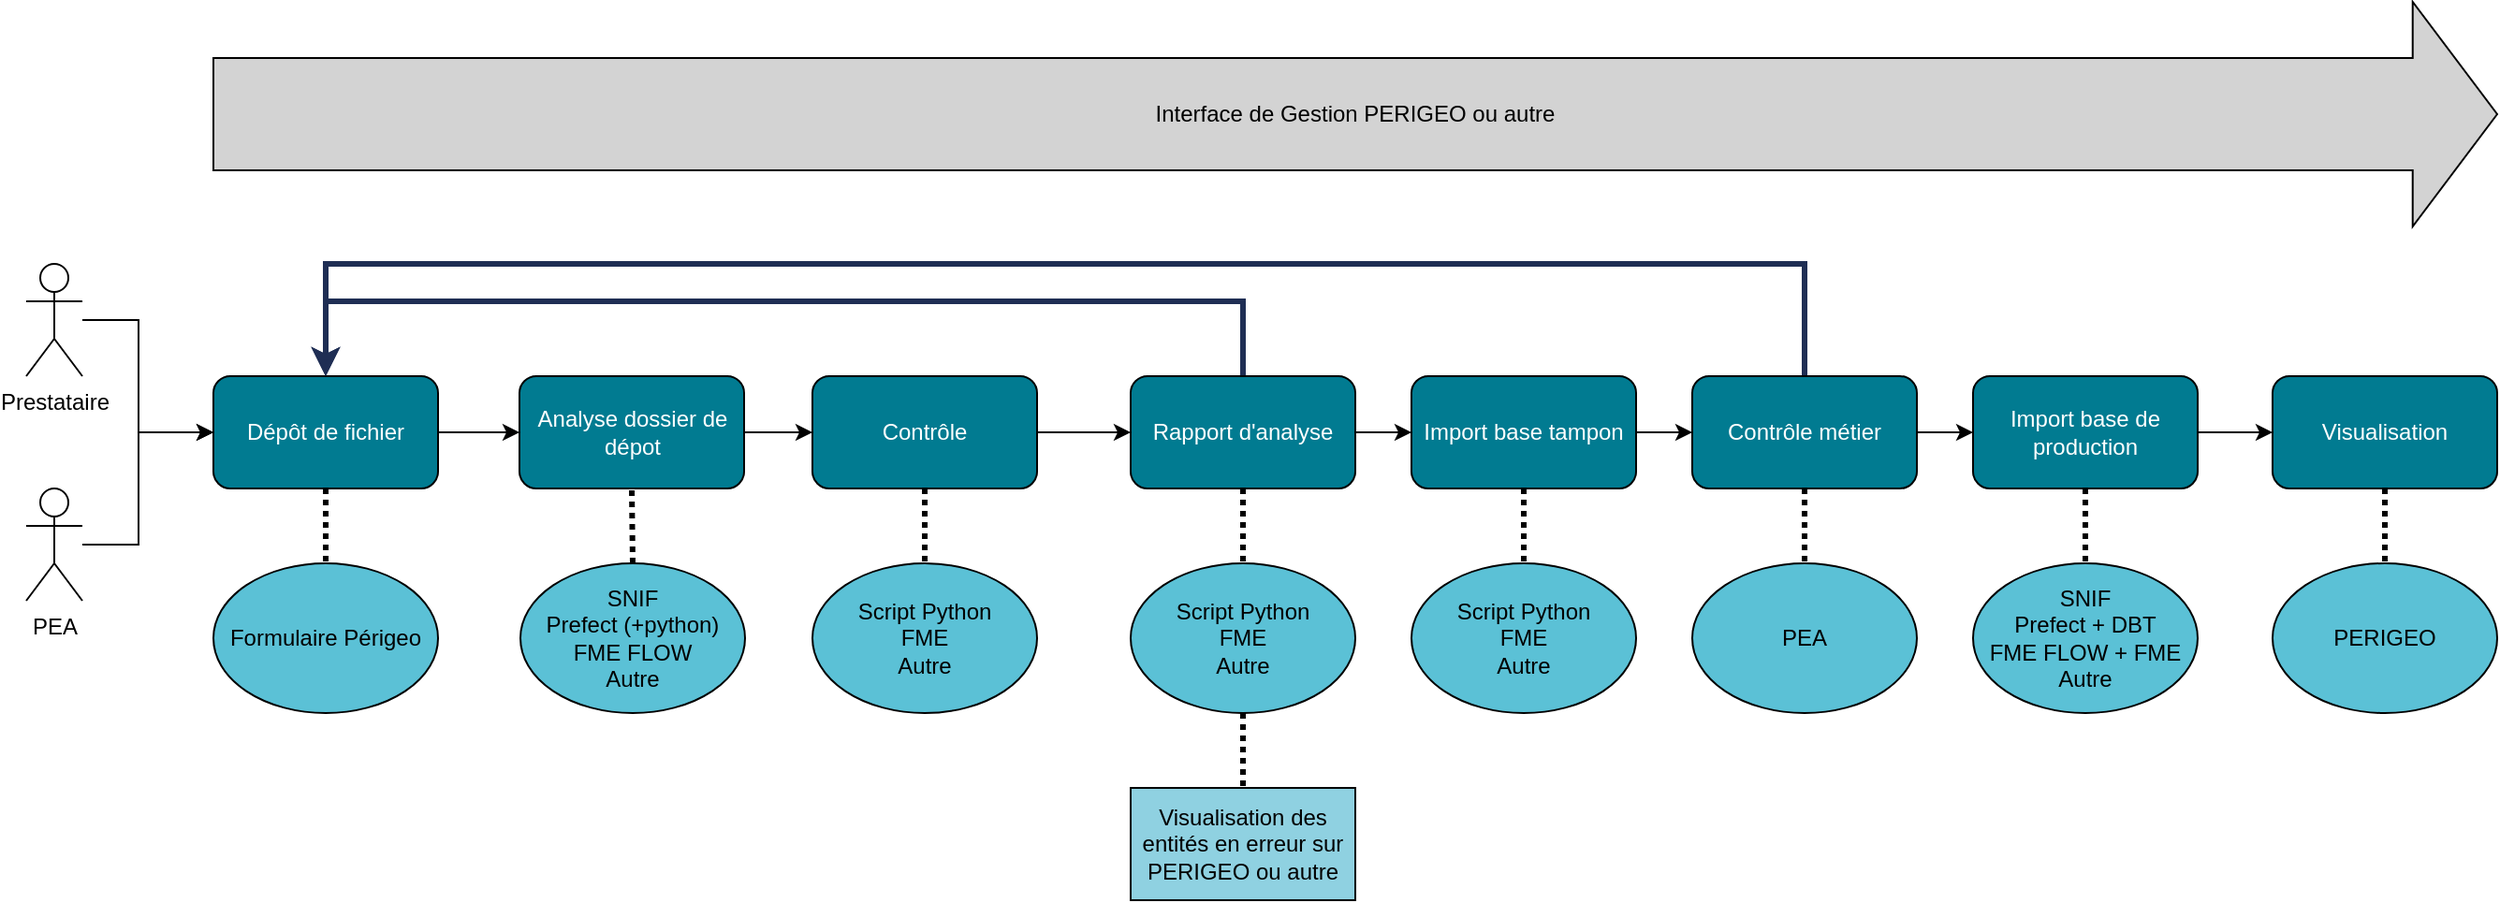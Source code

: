 <mxfile version="26.2.14">
  <diagram name="Page-1" id="4jkMKxIa9DFJnjPbxsZc">
    <mxGraphModel dx="1426" dy="1912" grid="1" gridSize="10" guides="1" tooltips="1" connect="1" arrows="1" fold="1" page="1" pageScale="1" pageWidth="827" pageHeight="1169" math="0" shadow="0">
      <root>
        <mxCell id="0" />
        <mxCell id="1" parent="0" />
        <mxCell id="nb88-6SHs_HvfBZo1xa0-10" style="edgeStyle=orthogonalEdgeStyle;rounded=0;orthogonalLoop=1;jettySize=auto;html=1;exitX=1;exitY=0.5;exitDx=0;exitDy=0;entryX=0;entryY=0.5;entryDx=0;entryDy=0;" parent="1" source="nb88-6SHs_HvfBZo1xa0-3" target="nb88-6SHs_HvfBZo1xa0-4" edge="1">
          <mxGeometry relative="1" as="geometry" />
        </mxCell>
        <mxCell id="nb88-6SHs_HvfBZo1xa0-39" style="edgeStyle=orthogonalEdgeStyle;rounded=0;orthogonalLoop=1;jettySize=auto;html=1;entryX=0.5;entryY=0;entryDx=0;entryDy=0;strokeColor=default;endArrow=none;startFill=0;strokeWidth=3;dashed=1;dashPattern=1 1;" parent="1" source="nb88-6SHs_HvfBZo1xa0-3" target="nb88-6SHs_HvfBZo1xa0-23" edge="1">
          <mxGeometry relative="1" as="geometry" />
        </mxCell>
        <mxCell id="nb88-6SHs_HvfBZo1xa0-3" value="Dépôt de fichier" style="rounded=1;whiteSpace=wrap;html=1;fillColor=#017B91;fontColor=#FFFFFF;" parent="1" vertex="1">
          <mxGeometry x="250" y="160" width="120" height="60" as="geometry" />
        </mxCell>
        <mxCell id="nb88-6SHs_HvfBZo1xa0-11" style="edgeStyle=orthogonalEdgeStyle;rounded=0;orthogonalLoop=1;jettySize=auto;html=1;entryX=0;entryY=0.5;entryDx=0;entryDy=0;" parent="1" source="nb88-6SHs_HvfBZo1xa0-4" target="nb88-6SHs_HvfBZo1xa0-5" edge="1">
          <mxGeometry relative="1" as="geometry" />
        </mxCell>
        <mxCell id="nb88-6SHs_HvfBZo1xa0-4" value="Analyse dossier de dépot" style="rounded=1;whiteSpace=wrap;html=1;fillColor=#017B91;fontColor=#FFFFFF;" parent="1" vertex="1">
          <mxGeometry x="413.5" y="160" width="120" height="60" as="geometry" />
        </mxCell>
        <mxCell id="nb88-6SHs_HvfBZo1xa0-12" style="edgeStyle=orthogonalEdgeStyle;rounded=0;orthogonalLoop=1;jettySize=auto;html=1;entryX=0;entryY=0.5;entryDx=0;entryDy=0;" parent="1" source="nb88-6SHs_HvfBZo1xa0-5" target="nb88-6SHs_HvfBZo1xa0-6" edge="1">
          <mxGeometry relative="1" as="geometry" />
        </mxCell>
        <mxCell id="nb88-6SHs_HvfBZo1xa0-42" style="edgeStyle=orthogonalEdgeStyle;rounded=0;orthogonalLoop=1;jettySize=auto;html=1;entryX=0.5;entryY=0;entryDx=0;entryDy=0;endArrow=none;startFill=0;strokeWidth=3;dashed=1;dashPattern=1 1;" parent="1" source="nb88-6SHs_HvfBZo1xa0-5" target="nb88-6SHs_HvfBZo1xa0-25" edge="1">
          <mxGeometry relative="1" as="geometry" />
        </mxCell>
        <mxCell id="nb88-6SHs_HvfBZo1xa0-5" value="Contrôle" style="rounded=1;whiteSpace=wrap;html=1;fillColor=#017B91;fontColor=#FFFFFF;" parent="1" vertex="1">
          <mxGeometry x="570" y="160" width="120" height="60" as="geometry" />
        </mxCell>
        <mxCell id="nb88-6SHs_HvfBZo1xa0-43" style="edgeStyle=orthogonalEdgeStyle;rounded=0;orthogonalLoop=1;jettySize=auto;html=1;entryX=0.5;entryY=0;entryDx=0;entryDy=0;endArrow=none;startFill=0;strokeWidth=3;dashed=1;dashPattern=1 1;" parent="1" source="nb88-6SHs_HvfBZo1xa0-6" target="nb88-6SHs_HvfBZo1xa0-28" edge="1">
          <mxGeometry relative="1" as="geometry" />
        </mxCell>
        <mxCell id="nb88-6SHs_HvfBZo1xa0-50" style="edgeStyle=orthogonalEdgeStyle;rounded=0;orthogonalLoop=1;jettySize=auto;html=1;exitX=1;exitY=0.5;exitDx=0;exitDy=0;entryX=0;entryY=0.5;entryDx=0;entryDy=0;" parent="1" source="nb88-6SHs_HvfBZo1xa0-6" target="nb88-6SHs_HvfBZo1xa0-7" edge="1">
          <mxGeometry relative="1" as="geometry" />
        </mxCell>
        <mxCell id="nb88-6SHs_HvfBZo1xa0-55" style="edgeStyle=orthogonalEdgeStyle;rounded=0;orthogonalLoop=1;jettySize=auto;html=1;entryX=0.5;entryY=0;entryDx=0;entryDy=0;strokeColor=#1F2E54;strokeWidth=3;" parent="1" source="nb88-6SHs_HvfBZo1xa0-6" target="nb88-6SHs_HvfBZo1xa0-3" edge="1">
          <mxGeometry relative="1" as="geometry">
            <Array as="points">
              <mxPoint x="800" y="120" />
              <mxPoint x="310" y="120" />
            </Array>
          </mxGeometry>
        </mxCell>
        <mxCell id="nb88-6SHs_HvfBZo1xa0-6" value="Rapport d&#39;analyse" style="rounded=1;whiteSpace=wrap;html=1;fillColor=#017B91;fontColor=#FFFFFF;" parent="1" vertex="1">
          <mxGeometry x="740" y="160" width="120" height="60" as="geometry" />
        </mxCell>
        <mxCell id="nb88-6SHs_HvfBZo1xa0-45" style="edgeStyle=orthogonalEdgeStyle;rounded=0;orthogonalLoop=1;jettySize=auto;html=1;entryX=0.5;entryY=0;entryDx=0;entryDy=0;endArrow=none;startFill=0;strokeWidth=3;dashed=1;dashPattern=1 1;" parent="1" source="nb88-6SHs_HvfBZo1xa0-7" target="nb88-6SHs_HvfBZo1xa0-29" edge="1">
          <mxGeometry relative="1" as="geometry" />
        </mxCell>
        <mxCell id="nb88-6SHs_HvfBZo1xa0-51" style="edgeStyle=orthogonalEdgeStyle;rounded=0;orthogonalLoop=1;jettySize=auto;html=1;exitX=1;exitY=0.5;exitDx=0;exitDy=0;entryX=0;entryY=0.5;entryDx=0;entryDy=0;" parent="1" source="nb88-6SHs_HvfBZo1xa0-7" target="nb88-6SHs_HvfBZo1xa0-8" edge="1">
          <mxGeometry relative="1" as="geometry" />
        </mxCell>
        <mxCell id="nb88-6SHs_HvfBZo1xa0-7" value="Import base tampon" style="rounded=1;whiteSpace=wrap;html=1;fillColor=#017B91;fontColor=#FFFFFF;" parent="1" vertex="1">
          <mxGeometry x="890" y="160" width="120" height="60" as="geometry" />
        </mxCell>
        <mxCell id="nb88-6SHs_HvfBZo1xa0-47" style="edgeStyle=orthogonalEdgeStyle;rounded=0;orthogonalLoop=1;jettySize=auto;html=1;entryX=0.5;entryY=0;entryDx=0;entryDy=0;endArrow=none;startFill=0;strokeWidth=3;dashed=1;dashPattern=1 1;" parent="1" source="nb88-6SHs_HvfBZo1xa0-8" target="nb88-6SHs_HvfBZo1xa0-30" edge="1">
          <mxGeometry relative="1" as="geometry" />
        </mxCell>
        <mxCell id="nb88-6SHs_HvfBZo1xa0-52" style="edgeStyle=orthogonalEdgeStyle;rounded=0;orthogonalLoop=1;jettySize=auto;html=1;exitX=1;exitY=0.5;exitDx=0;exitDy=0;entryX=0;entryY=0.5;entryDx=0;entryDy=0;" parent="1" source="nb88-6SHs_HvfBZo1xa0-8" target="nb88-6SHs_HvfBZo1xa0-9" edge="1">
          <mxGeometry relative="1" as="geometry" />
        </mxCell>
        <mxCell id="nb88-6SHs_HvfBZo1xa0-56" style="edgeStyle=orthogonalEdgeStyle;rounded=0;orthogonalLoop=1;jettySize=auto;html=1;entryX=0.5;entryY=0;entryDx=0;entryDy=0;strokeColor=#1F2E54;strokeWidth=3;" parent="1" source="nb88-6SHs_HvfBZo1xa0-8" target="nb88-6SHs_HvfBZo1xa0-3" edge="1">
          <mxGeometry relative="1" as="geometry">
            <Array as="points">
              <mxPoint x="1100" y="100" />
              <mxPoint x="310" y="100" />
            </Array>
          </mxGeometry>
        </mxCell>
        <mxCell id="nb88-6SHs_HvfBZo1xa0-8" value="Contrôle métier" style="rounded=1;whiteSpace=wrap;html=1;fillColor=#017B91;fontColor=#FFFFFF;" parent="1" vertex="1">
          <mxGeometry x="1040" y="160" width="120" height="60" as="geometry" />
        </mxCell>
        <mxCell id="nb88-6SHs_HvfBZo1xa0-48" style="edgeStyle=orthogonalEdgeStyle;rounded=0;orthogonalLoop=1;jettySize=auto;html=1;entryX=0.5;entryY=0;entryDx=0;entryDy=0;endArrow=none;startFill=0;strokeWidth=3;dashed=1;dashPattern=1 1;" parent="1" source="nb88-6SHs_HvfBZo1xa0-9" target="nb88-6SHs_HvfBZo1xa0-32" edge="1">
          <mxGeometry relative="1" as="geometry" />
        </mxCell>
        <mxCell id="nb88-6SHs_HvfBZo1xa0-53" style="edgeStyle=orthogonalEdgeStyle;rounded=0;orthogonalLoop=1;jettySize=auto;html=1;exitX=1;exitY=0.5;exitDx=0;exitDy=0;entryX=0;entryY=0.5;entryDx=0;entryDy=0;" parent="1" source="nb88-6SHs_HvfBZo1xa0-9" target="nb88-6SHs_HvfBZo1xa0-49" edge="1">
          <mxGeometry relative="1" as="geometry" />
        </mxCell>
        <mxCell id="nb88-6SHs_HvfBZo1xa0-9" value="Import base de production" style="rounded=1;whiteSpace=wrap;html=1;fillColor=#017B91;fontColor=#FFFFFF;" parent="1" vertex="1">
          <mxGeometry x="1190" y="160" width="120" height="60" as="geometry" />
        </mxCell>
        <mxCell id="nb88-6SHs_HvfBZo1xa0-19" style="edgeStyle=orthogonalEdgeStyle;rounded=0;orthogonalLoop=1;jettySize=auto;html=1;" parent="1" source="nb88-6SHs_HvfBZo1xa0-13" edge="1">
          <mxGeometry relative="1" as="geometry">
            <mxPoint x="250" y="190" as="targetPoint" />
            <Array as="points">
              <mxPoint x="210" y="130" />
              <mxPoint x="210" y="190" />
            </Array>
          </mxGeometry>
        </mxCell>
        <mxCell id="nb88-6SHs_HvfBZo1xa0-13" value="Prestataire" style="shape=umlActor;verticalLabelPosition=bottom;verticalAlign=top;html=1;outlineConnect=0;" parent="1" vertex="1">
          <mxGeometry x="150" y="100" width="30" height="60" as="geometry" />
        </mxCell>
        <mxCell id="nb88-6SHs_HvfBZo1xa0-18" style="edgeStyle=orthogonalEdgeStyle;rounded=0;orthogonalLoop=1;jettySize=auto;html=1;entryX=0;entryY=0.5;entryDx=0;entryDy=0;" parent="1" source="nb88-6SHs_HvfBZo1xa0-17" target="nb88-6SHs_HvfBZo1xa0-3" edge="1">
          <mxGeometry relative="1" as="geometry">
            <Array as="points">
              <mxPoint x="210" y="250" />
              <mxPoint x="210" y="190" />
            </Array>
          </mxGeometry>
        </mxCell>
        <mxCell id="nb88-6SHs_HvfBZo1xa0-17" value="PEA" style="shape=umlActor;verticalLabelPosition=bottom;verticalAlign=top;html=1;outlineConnect=0;" parent="1" vertex="1">
          <mxGeometry x="150" y="220" width="30" height="60" as="geometry" />
        </mxCell>
        <mxCell id="nb88-6SHs_HvfBZo1xa0-23" value="Formulaire Périgeo" style="ellipse;whiteSpace=wrap;html=1;fillColor=#5BC1D6;" parent="1" vertex="1">
          <mxGeometry x="250" y="260" width="120" height="80" as="geometry" />
        </mxCell>
        <mxCell id="nb88-6SHs_HvfBZo1xa0-24" value="&lt;div&gt;SNIF&lt;/div&gt;Prefect (+python)&lt;div&gt;FME FLOW&lt;/div&gt;&lt;div&gt;Autre&lt;/div&gt;" style="ellipse;whiteSpace=wrap;html=1;fillColor=#5BC1D6;" parent="1" vertex="1">
          <mxGeometry x="414" y="260" width="120" height="80" as="geometry" />
        </mxCell>
        <mxCell id="nb88-6SHs_HvfBZo1xa0-25" value="Script Python&lt;div&gt;FME&lt;/div&gt;&lt;div&gt;Autre&lt;/div&gt;" style="ellipse;whiteSpace=wrap;html=1;fillColor=#5BC1D6;" parent="1" vertex="1">
          <mxGeometry x="570" y="260" width="120" height="80" as="geometry" />
        </mxCell>
        <mxCell id="nb88-6SHs_HvfBZo1xa0-60" style="edgeStyle=orthogonalEdgeStyle;rounded=0;orthogonalLoop=1;jettySize=auto;html=1;entryX=0.5;entryY=0;entryDx=0;entryDy=0;dashed=1;dashPattern=1 1;strokeColor=default;strokeWidth=3;align=center;verticalAlign=middle;fontFamily=Helvetica;fontSize=11;fontColor=default;labelBackgroundColor=default;startFill=0;endArrow=none;" parent="1" source="nb88-6SHs_HvfBZo1xa0-28" target="nb88-6SHs_HvfBZo1xa0-57" edge="1">
          <mxGeometry relative="1" as="geometry" />
        </mxCell>
        <mxCell id="nb88-6SHs_HvfBZo1xa0-28" value="Script Python&lt;div&gt;FME&lt;/div&gt;&lt;div&gt;Autre&lt;/div&gt;" style="ellipse;whiteSpace=wrap;html=1;fillColor=#5BC1D6;" parent="1" vertex="1">
          <mxGeometry x="740" y="260" width="120" height="80" as="geometry" />
        </mxCell>
        <mxCell id="nb88-6SHs_HvfBZo1xa0-29" value="Script Python&lt;div&gt;FME&lt;/div&gt;&lt;div&gt;Autre&lt;/div&gt;" style="ellipse;whiteSpace=wrap;html=1;fillColor=#5BC1D6;" parent="1" vertex="1">
          <mxGeometry x="890" y="260" width="120" height="80" as="geometry" />
        </mxCell>
        <mxCell id="nb88-6SHs_HvfBZo1xa0-30" value="PEA" style="ellipse;whiteSpace=wrap;html=1;fillColor=#5BC1D6;" parent="1" vertex="1">
          <mxGeometry x="1040" y="260" width="120" height="80" as="geometry" />
        </mxCell>
        <mxCell id="nb88-6SHs_HvfBZo1xa0-32" value="&lt;div&gt;SNIF&lt;/div&gt;Prefect + DBT&lt;div&gt;FME FLOW + FME&lt;/div&gt;&lt;div&gt;Autre&lt;/div&gt;" style="ellipse;whiteSpace=wrap;html=1;fillColor=#5BC1D6;" parent="1" vertex="1">
          <mxGeometry x="1190" y="260" width="120" height="80" as="geometry" />
        </mxCell>
        <mxCell id="nb88-6SHs_HvfBZo1xa0-37" value="Interface de Gestion PERIGEO ou autre" style="shape=singleArrow;whiteSpace=wrap;html=1;arrowWidth=0.501;arrowSize=0.037;fillColor=#D3D3D3;" parent="1" vertex="1">
          <mxGeometry x="250" y="-40" width="1220" height="120" as="geometry" />
        </mxCell>
        <mxCell id="nb88-6SHs_HvfBZo1xa0-41" value="" style="endArrow=none;html=1;rounded=0;exitX=0.5;exitY=0;exitDx=0;exitDy=0;entryX=0.5;entryY=1;entryDx=0;entryDy=0;strokeWidth=3;dashed=1;dashPattern=1 1;" parent="1" source="nb88-6SHs_HvfBZo1xa0-24" target="nb88-6SHs_HvfBZo1xa0-4" edge="1">
          <mxGeometry width="50" height="50" relative="1" as="geometry">
            <mxPoint x="580" y="420" as="sourcePoint" />
            <mxPoint x="500" y="240" as="targetPoint" />
          </mxGeometry>
        </mxCell>
        <mxCell id="nb88-6SHs_HvfBZo1xa0-63" style="edgeStyle=orthogonalEdgeStyle;rounded=0;orthogonalLoop=1;jettySize=auto;html=1;exitX=0.5;exitY=1;exitDx=0;exitDy=0;dashed=1;dashPattern=1 1;strokeColor=default;strokeWidth=3;align=center;verticalAlign=middle;fontFamily=Helvetica;fontSize=11;fontColor=default;labelBackgroundColor=default;startFill=0;endArrow=none;" parent="1" source="nb88-6SHs_HvfBZo1xa0-49" target="nb88-6SHs_HvfBZo1xa0-62" edge="1">
          <mxGeometry relative="1" as="geometry" />
        </mxCell>
        <mxCell id="nb88-6SHs_HvfBZo1xa0-49" value="Visualisation" style="rounded=1;whiteSpace=wrap;html=1;fillColor=#017B91;fontColor=#FFFFFF;" parent="1" vertex="1">
          <mxGeometry x="1350" y="160" width="120" height="60" as="geometry" />
        </mxCell>
        <mxCell id="nb88-6SHs_HvfBZo1xa0-57" value="Visualisation des entités en erreur sur PERIGEO ou autre" style="rounded=0;whiteSpace=wrap;html=1;fillColor=#8FD1E1;" parent="1" vertex="1">
          <mxGeometry x="740" y="380" width="120" height="60" as="geometry" />
        </mxCell>
        <mxCell id="nb88-6SHs_HvfBZo1xa0-62" value="&lt;div&gt;PERIGEO&lt;/div&gt;" style="ellipse;whiteSpace=wrap;html=1;fillColor=#5BC1D6;" parent="1" vertex="1">
          <mxGeometry x="1350" y="260" width="120" height="80" as="geometry" />
        </mxCell>
      </root>
    </mxGraphModel>
  </diagram>
</mxfile>
